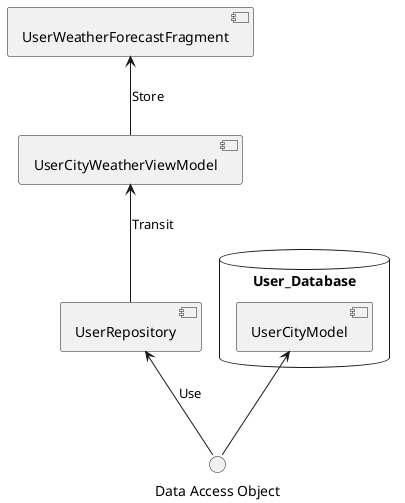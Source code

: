 @startuml
'https://plantuml.com/component-diagram


[UserWeatherForecastFragment] as WFCF

() "Data Access Object" as Dao

database User_Database {
	[UserCityModel] as UCM
}

[UserWeatherForecastFragment] as WFCF

[UserRepository] as UR

[UserCityWeatherViewModel] as UCWVM

WFCF <-- UCWVM :Store

UCWVM <-- UR: Transit

UR <-- Dao: Use

UCM <-- Dao

@enduml